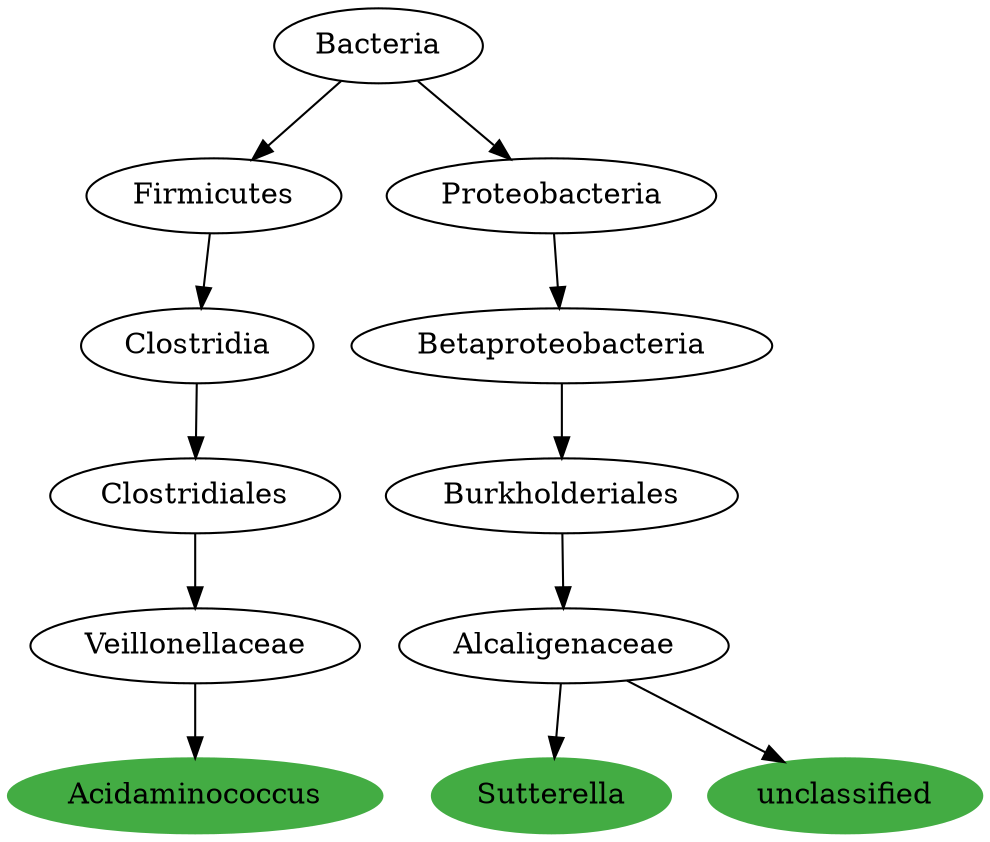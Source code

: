 digraph G { 
	VeillonellaceaeAcidaminococcus [label="Acidaminococcus", color="#43AC43", style=filled];
	ClostridialesVeillonellaceae [label="Veillonellaceae"];
	VeillonellaceaeAcidaminococcus [label="Acidaminococcus"];
	ClostridialesVeillonellaceae -> VeillonellaceaeAcidaminococcus;
	ClostridiaClostridiales [label="Clostridiales"];
	ClostridialesVeillonellaceae [label="Veillonellaceae"];
	ClostridiaClostridiales -> ClostridialesVeillonellaceae;
	FirmicutesClostridia [label="Clostridia"];
	ClostridiaClostridiales [label="Clostridiales"];
	FirmicutesClostridia -> ClostridiaClostridiales;
	BacteriaFirmicutes [label="Firmicutes"];
	FirmicutesClostridia [label="Clostridia"];
	BacteriaFirmicutes -> FirmicutesClostridia;
	Bacteria [label="Bacteria"];
	BacteriaFirmicutes [label="Firmicutes"];
	Bacteria -> BacteriaFirmicutes;
	AlcaligenaceaeSutterella [label="Sutterella", color="#43AC43", style=filled];
	BurkholderialesAlcaligenaceae [label="Alcaligenaceae"];
	AlcaligenaceaeSutterella [label="Sutterella"];
	BurkholderialesAlcaligenaceae -> AlcaligenaceaeSutterella;
	BetaproteobacteriaBurkholderiales [label="Burkholderiales"];
	BurkholderialesAlcaligenaceae [label="Alcaligenaceae"];
	BetaproteobacteriaBurkholderiales -> BurkholderialesAlcaligenaceae;
	ProteobacteriaBetaproteobacteria [label="Betaproteobacteria"];
	BetaproteobacteriaBurkholderiales [label="Burkholderiales"];
	ProteobacteriaBetaproteobacteria -> BetaproteobacteriaBurkholderiales;
	BacteriaProteobacteria [label="Proteobacteria"];
	ProteobacteriaBetaproteobacteria [label="Betaproteobacteria"];
	BacteriaProteobacteria -> ProteobacteriaBetaproteobacteria;
	Bacteria [label="Bacteria"];
	BacteriaProteobacteria [label="Proteobacteria"];
	Bacteria -> BacteriaProteobacteria;
	Alcaligenaceaeunclassified [label="unclassified", color="#43AC43", style=filled];
	BurkholderialesAlcaligenaceae [label="Alcaligenaceae"];
	Alcaligenaceaeunclassified [label="unclassified"];
	BurkholderialesAlcaligenaceae -> Alcaligenaceaeunclassified;

 }